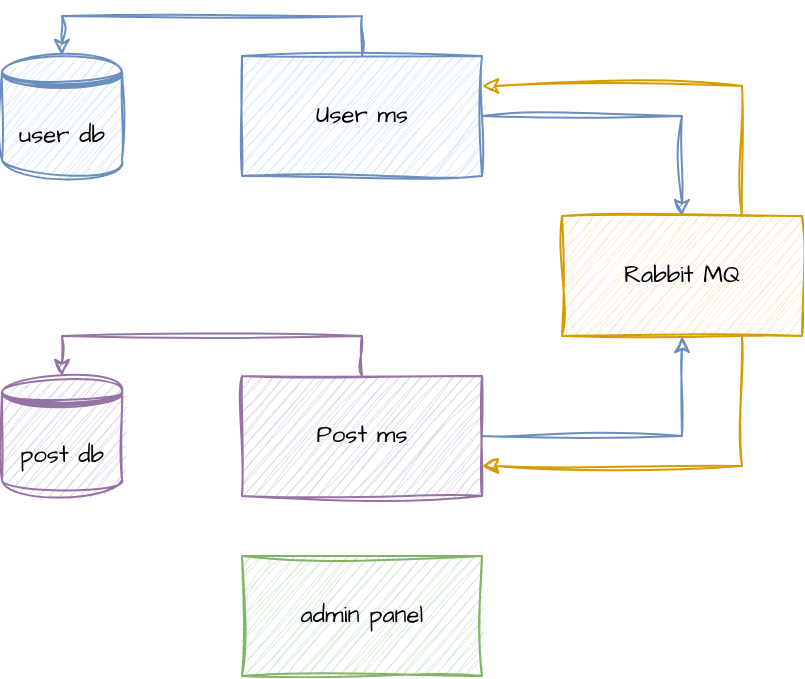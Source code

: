 <mxfile version="20.5.3" type="embed"><diagram name="Страница — 1" id="AUp2mg7xWHnDjK-ck85j"><mxGraphModel dx="926" dy="647" grid="1" gridSize="10" guides="1" tooltips="1" connect="1" arrows="1" fold="1" page="1" pageScale="1" pageWidth="827" pageHeight="1169" math="0" shadow="0"><root><mxCell id="0"/><mxCell id="1" parent="0"/><mxCell id="9KKYod5vIWEOe8en1qUW-10" style="edgeStyle=orthogonalEdgeStyle;rounded=0;hachureGap=4;jiggle=2;curveFitting=1;orthogonalLoop=1;jettySize=auto;html=1;exitX=1;exitY=0.5;exitDx=0;exitDy=0;entryX=0.5;entryY=0;entryDx=0;entryDy=0;fontFamily=Architects Daughter;fontSource=https%3A%2F%2Ffonts.googleapis.com%2Fcss%3Ffamily%3DArchitects%2BDaughter;fillColor=#dae8fc;strokeColor=#6c8ebf;sketch=1;" parent="1" source="9KKYod5vIWEOe8en1qUW-2" target="9KKYod5vIWEOe8en1qUW-8" edge="1"><mxGeometry relative="1" as="geometry"/></mxCell><mxCell id="9KKYod5vIWEOe8en1qUW-15" style="edgeStyle=orthogonalEdgeStyle;rounded=0;hachureGap=4;jiggle=2;curveFitting=1;orthogonalLoop=1;jettySize=auto;html=1;exitX=0.5;exitY=0;exitDx=0;exitDy=0;entryX=0.5;entryY=0;entryDx=0;entryDy=0;fontFamily=Architects Daughter;fontSource=https%3A%2F%2Ffonts.googleapis.com%2Fcss%3Ffamily%3DArchitects%2BDaughter;fillColor=#dae8fc;strokeColor=#6c8ebf;sketch=1;" parent="1" source="9KKYod5vIWEOe8en1qUW-2" target="9KKYod5vIWEOe8en1qUW-13" edge="1"><mxGeometry relative="1" as="geometry"/></mxCell><mxCell id="9KKYod5vIWEOe8en1qUW-2" value="User ms" style="rounded=0;whiteSpace=wrap;html=1;hachureGap=4;jiggle=2;curveFitting=1;fontFamily=Architects Daughter;fontSource=https%3A%2F%2Ffonts.googleapis.com%2Fcss%3Ffamily%3DArchitects%2BDaughter;fillColor=#dae8fc;strokeColor=#6c8ebf;sketch=1;" parent="1" vertex="1"><mxGeometry x="369" y="230" width="120" height="60" as="geometry"/></mxCell><mxCell id="9KKYod5vIWEOe8en1qUW-9" style="edgeStyle=orthogonalEdgeStyle;rounded=0;hachureGap=4;jiggle=2;curveFitting=1;orthogonalLoop=1;jettySize=auto;html=1;exitX=1;exitY=0.5;exitDx=0;exitDy=0;entryX=0.5;entryY=1;entryDx=0;entryDy=0;fontFamily=Architects Daughter;fontSource=https%3A%2F%2Ffonts.googleapis.com%2Fcss%3Ffamily%3DArchitects%2BDaughter;fillColor=#dae8fc;strokeColor=#6c8ebf;sketch=1;" parent="1" source="9KKYod5vIWEOe8en1qUW-3" target="9KKYod5vIWEOe8en1qUW-8" edge="1"><mxGeometry relative="1" as="geometry"/></mxCell><mxCell id="9KKYod5vIWEOe8en1qUW-18" style="edgeStyle=orthogonalEdgeStyle;rounded=0;hachureGap=4;jiggle=2;curveFitting=1;orthogonalLoop=1;jettySize=auto;html=1;exitX=0.5;exitY=0;exitDx=0;exitDy=0;entryX=0.5;entryY=0;entryDx=0;entryDy=0;fontFamily=Architects Daughter;fontSource=https%3A%2F%2Ffonts.googleapis.com%2Fcss%3Ffamily%3DArchitects%2BDaughter;fillColor=#e1d5e7;strokeColor=#9673a6;sketch=1;" parent="1" source="9KKYod5vIWEOe8en1qUW-3" target="9KKYod5vIWEOe8en1qUW-14" edge="1"><mxGeometry relative="1" as="geometry"/></mxCell><mxCell id="9KKYod5vIWEOe8en1qUW-3" value="Post ms" style="rounded=0;whiteSpace=wrap;html=1;hachureGap=4;jiggle=2;curveFitting=1;fontFamily=Architects Daughter;fontSource=https%3A%2F%2Ffonts.googleapis.com%2Fcss%3Ffamily%3DArchitects%2BDaughter;fillColor=#e1d5e7;strokeColor=#9673a6;sketch=1;" parent="1" vertex="1"><mxGeometry x="369" y="390" width="120" height="60" as="geometry"/></mxCell><mxCell id="9KKYod5vIWEOe8en1qUW-11" style="edgeStyle=orthogonalEdgeStyle;rounded=0;hachureGap=4;jiggle=2;curveFitting=1;orthogonalLoop=1;jettySize=auto;html=1;exitX=0.75;exitY=0;exitDx=0;exitDy=0;entryX=1;entryY=0.25;entryDx=0;entryDy=0;fontFamily=Architects Daughter;fontSource=https%3A%2F%2Ffonts.googleapis.com%2Fcss%3Ffamily%3DArchitects%2BDaughter;fillColor=#ffe6cc;strokeColor=#d79b00;sketch=1;" parent="1" source="9KKYod5vIWEOe8en1qUW-8" target="9KKYod5vIWEOe8en1qUW-2" edge="1"><mxGeometry relative="1" as="geometry"/></mxCell><mxCell id="9KKYod5vIWEOe8en1qUW-12" style="edgeStyle=orthogonalEdgeStyle;rounded=0;hachureGap=4;jiggle=2;curveFitting=1;orthogonalLoop=1;jettySize=auto;html=1;exitX=0.75;exitY=1;exitDx=0;exitDy=0;entryX=1;entryY=0.75;entryDx=0;entryDy=0;fontFamily=Architects Daughter;fontSource=https%3A%2F%2Ffonts.googleapis.com%2Fcss%3Ffamily%3DArchitects%2BDaughter;fillColor=#ffe6cc;strokeColor=#d79b00;sketch=1;" parent="1" source="9KKYod5vIWEOe8en1qUW-8" target="9KKYod5vIWEOe8en1qUW-3" edge="1"><mxGeometry relative="1" as="geometry"/></mxCell><mxCell id="9KKYod5vIWEOe8en1qUW-8" value="Rabbit MQ" style="rounded=0;whiteSpace=wrap;html=1;hachureGap=4;jiggle=2;curveFitting=1;fontFamily=Architects Daughter;fontSource=https%3A%2F%2Ffonts.googleapis.com%2Fcss%3Ffamily%3DArchitects%2BDaughter;fillColor=#ffe6cc;strokeColor=#d79b00;sketch=1;" parent="1" vertex="1"><mxGeometry x="529" y="310" width="120" height="60" as="geometry"/></mxCell><mxCell id="9KKYod5vIWEOe8en1qUW-13" value="user db" style="shape=datastore;whiteSpace=wrap;html=1;rounded=0;hachureGap=4;jiggle=2;curveFitting=1;fontFamily=Architects Daughter;fontSource=https%3A%2F%2Ffonts.googleapis.com%2Fcss%3Ffamily%3DArchitects%2BDaughter;fillColor=#dae8fc;strokeColor=#6c8ebf;sketch=1;" parent="1" vertex="1"><mxGeometry x="249" y="230" width="60" height="60" as="geometry"/></mxCell><mxCell id="9KKYod5vIWEOe8en1qUW-14" value="post db" style="shape=datastore;whiteSpace=wrap;html=1;rounded=0;hachureGap=4;jiggle=2;curveFitting=1;fontFamily=Architects Daughter;fontSource=https%3A%2F%2Ffonts.googleapis.com%2Fcss%3Ffamily%3DArchitects%2BDaughter;fillColor=#e1d5e7;strokeColor=#9673a6;sketch=1;" parent="1" vertex="1"><mxGeometry x="249" y="390" width="60" height="60" as="geometry"/></mxCell><mxCell id="3" value="admin panel" style="rounded=0;whiteSpace=wrap;html=1;sketch=1;hachureGap=4;jiggle=2;fontFamily=Architects Daughter;fontSource=https%3A%2F%2Ffonts.googleapis.com%2Fcss%3Ffamily%3DArchitects%2BDaughter;fontSize=12;fillColor=#d5e8d4;strokeColor=#82b366;" vertex="1" parent="1"><mxGeometry x="369" y="480" width="120" height="60" as="geometry"/></mxCell></root></mxGraphModel></diagram></mxfile>
